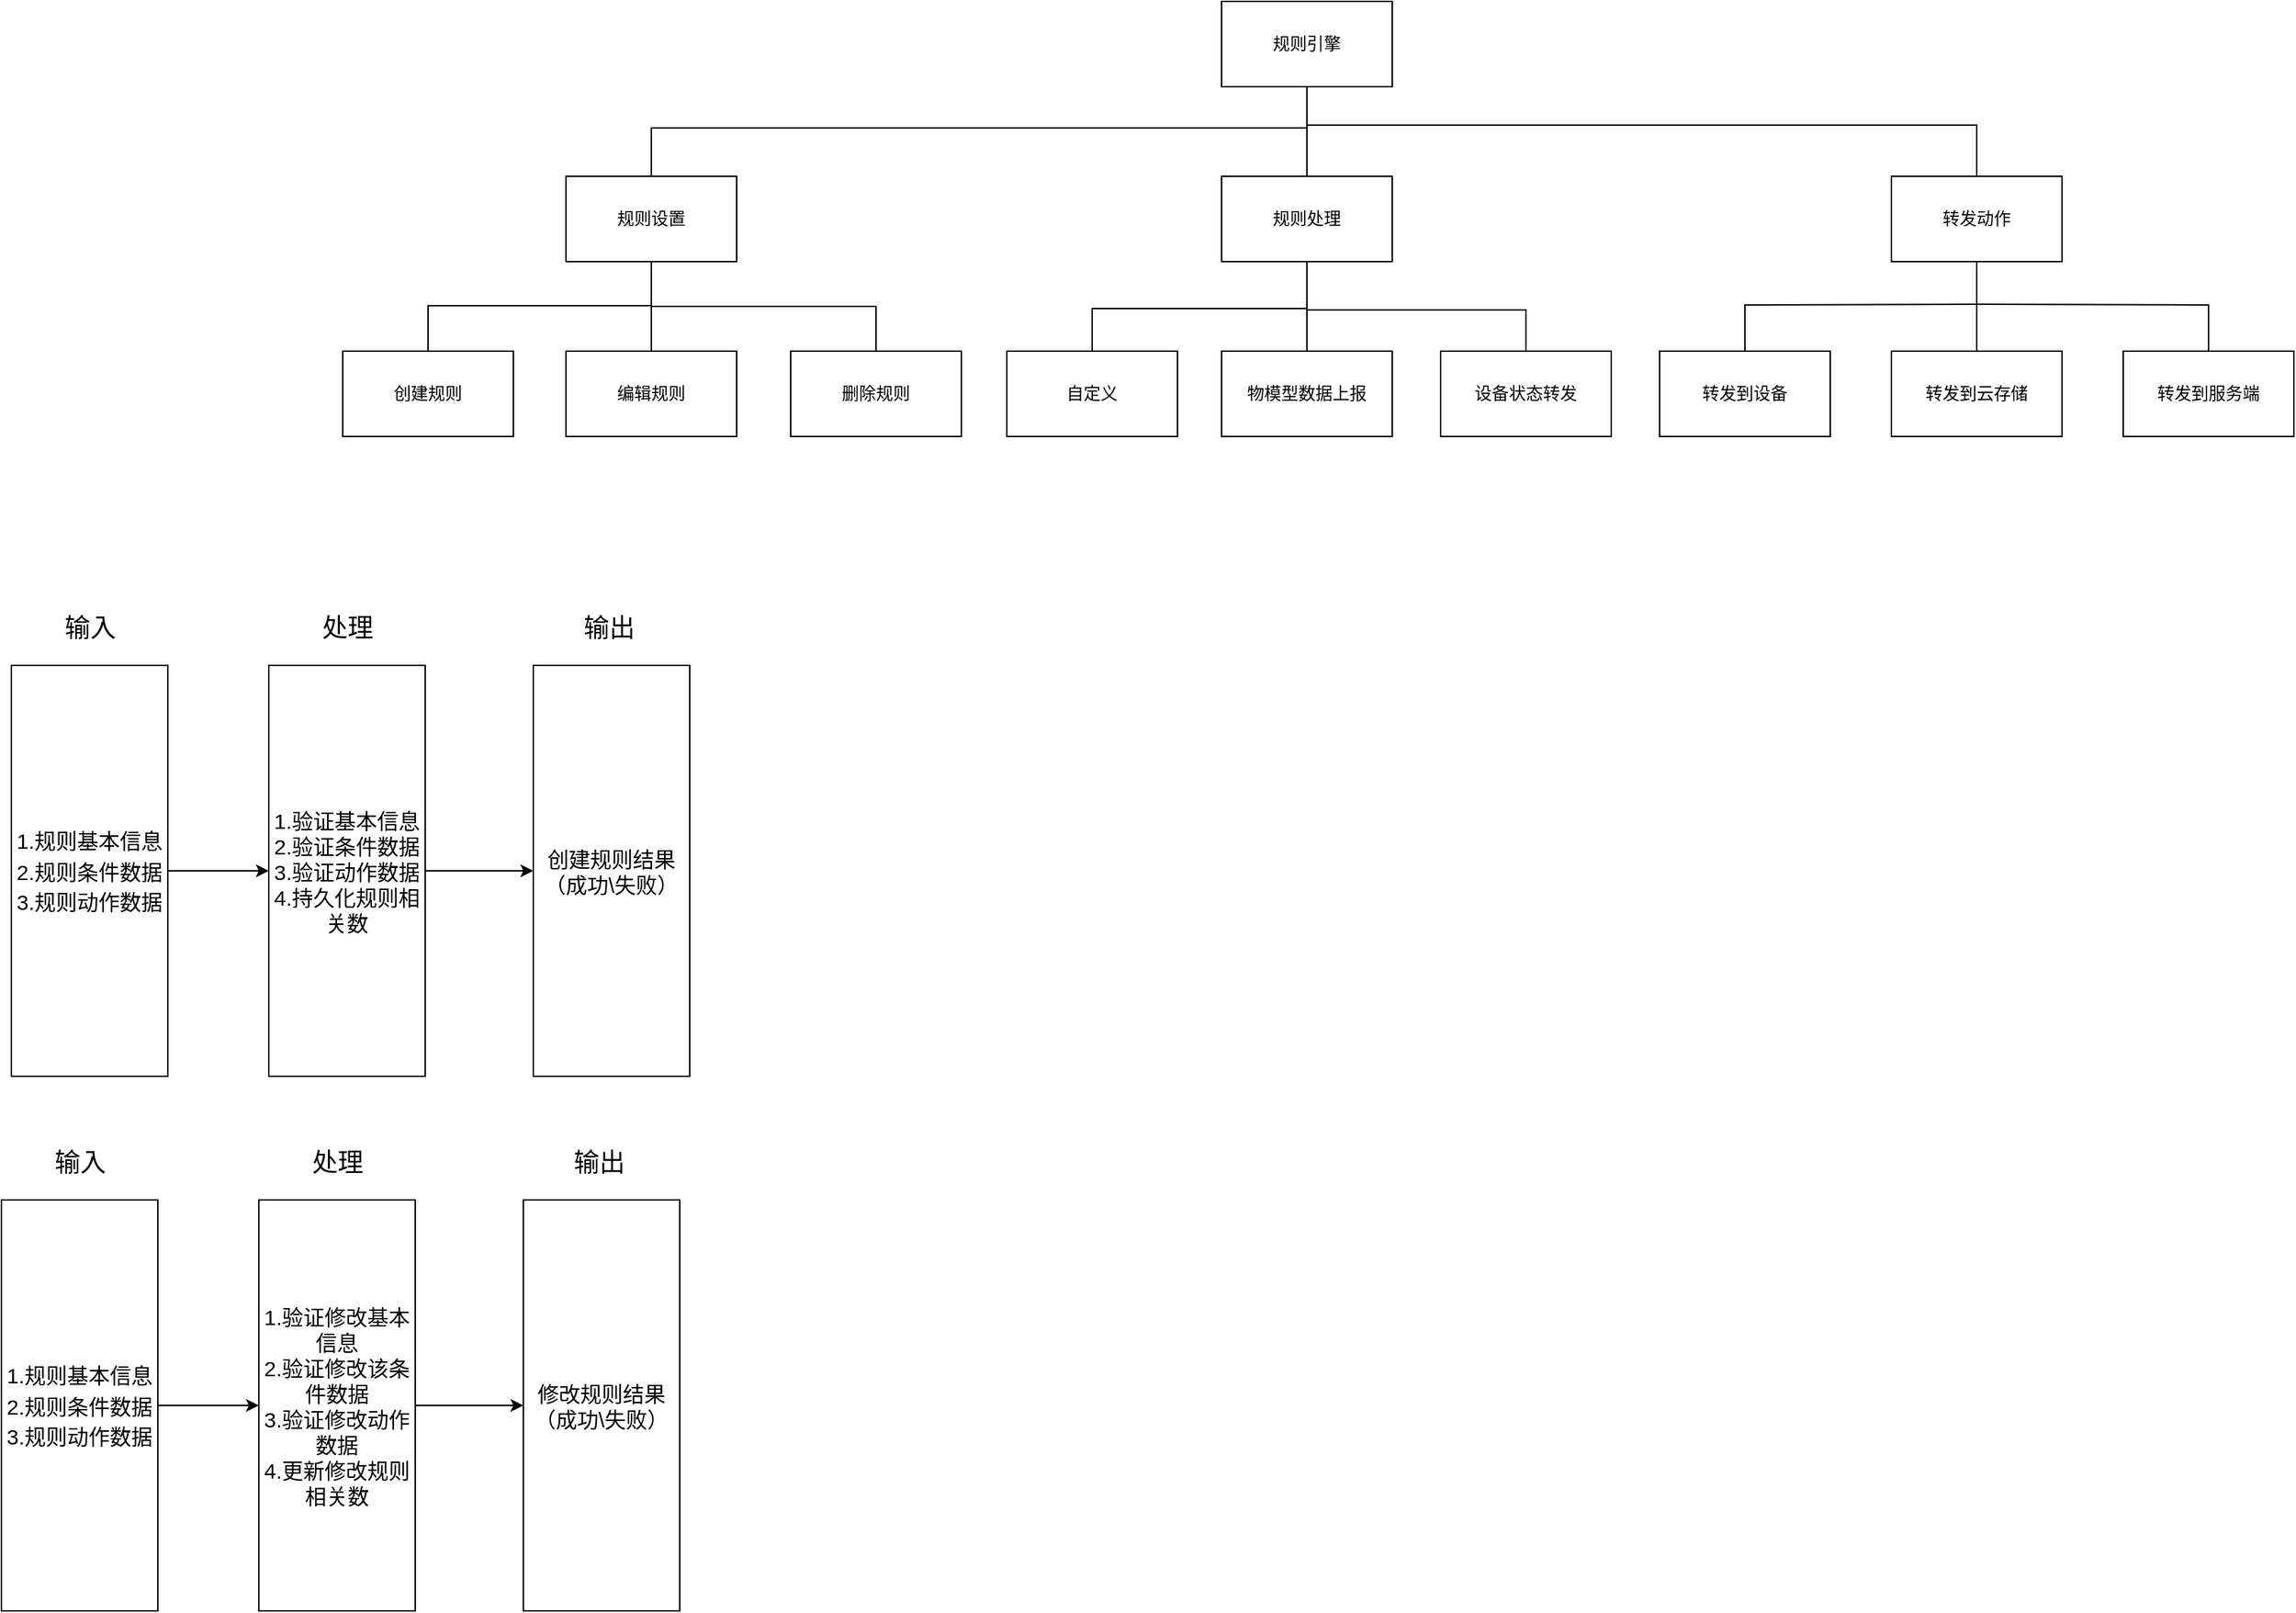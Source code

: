 <mxfile version="14.2.9" type="github">
  <diagram id="VscAiyuKWHetD42OGbaB" name="第 1 页">
    <mxGraphModel dx="1660" dy="474" grid="0" gridSize="10" guides="1" tooltips="1" connect="1" arrows="1" fold="1" page="0" pageScale="1" pageWidth="827" pageHeight="1169" math="0" shadow="0">
      <root>
        <mxCell id="0" />
        <mxCell id="1" parent="0" />
        <mxCell id="ewANI7Twm8QuBgvP3Snu-18" value="" style="edgeStyle=orthogonalEdgeStyle;rounded=0;orthogonalLoop=1;jettySize=auto;html=1;endArrow=none;endFill=0;" parent="1" source="ewANI7Twm8QuBgvP3Snu-1" target="ewANI7Twm8QuBgvP3Snu-4" edge="1">
          <mxGeometry relative="1" as="geometry" />
        </mxCell>
        <mxCell id="ewANI7Twm8QuBgvP3Snu-28" style="edgeStyle=orthogonalEdgeStyle;rounded=0;orthogonalLoop=1;jettySize=auto;html=1;endArrow=none;endFill=0;" parent="1" target="ewANI7Twm8QuBgvP3Snu-2" edge="1">
          <mxGeometry relative="1" as="geometry">
            <mxPoint x="320" y="212" as="sourcePoint" />
            <Array as="points">
              <mxPoint x="-141" y="212" />
            </Array>
          </mxGeometry>
        </mxCell>
        <mxCell id="ewANI7Twm8QuBgvP3Snu-29" style="edgeStyle=orthogonalEdgeStyle;rounded=0;orthogonalLoop=1;jettySize=auto;html=1;endArrow=none;endFill=0;" parent="1" target="ewANI7Twm8QuBgvP3Snu-3" edge="1">
          <mxGeometry relative="1" as="geometry">
            <mxPoint x="320" y="210" as="sourcePoint" />
            <Array as="points">
              <mxPoint x="791" y="210" />
            </Array>
          </mxGeometry>
        </mxCell>
        <mxCell id="ewANI7Twm8QuBgvP3Snu-1" value="规则引擎" style="rounded=0;whiteSpace=wrap;html=1;" parent="1" vertex="1">
          <mxGeometry x="260" y="123" width="120" height="60" as="geometry" />
        </mxCell>
        <mxCell id="ewANI7Twm8QuBgvP3Snu-23" value="" style="edgeStyle=none;rounded=0;orthogonalLoop=1;jettySize=auto;html=1;endArrow=none;endFill=0;" parent="1" source="ewANI7Twm8QuBgvP3Snu-2" target="ewANI7Twm8QuBgvP3Snu-8" edge="1">
          <mxGeometry relative="1" as="geometry" />
        </mxCell>
        <mxCell id="ewANI7Twm8QuBgvP3Snu-24" style="edgeStyle=orthogonalEdgeStyle;rounded=0;orthogonalLoop=1;jettySize=auto;html=1;exitX=0.5;exitY=1;exitDx=0;exitDy=0;entryX=0.5;entryY=0;entryDx=0;entryDy=0;endArrow=none;endFill=0;" parent="1" source="ewANI7Twm8QuBgvP3Snu-2" target="ewANI7Twm8QuBgvP3Snu-9" edge="1">
          <mxGeometry relative="1" as="geometry" />
        </mxCell>
        <mxCell id="ewANI7Twm8QuBgvP3Snu-25" style="edgeStyle=orthogonalEdgeStyle;rounded=0;orthogonalLoop=1;jettySize=auto;html=1;entryX=0.5;entryY=0;entryDx=0;entryDy=0;endArrow=none;endFill=0;" parent="1" target="ewANI7Twm8QuBgvP3Snu-7" edge="1">
          <mxGeometry relative="1" as="geometry">
            <mxPoint x="-141" y="337" as="sourcePoint" />
            <Array as="points">
              <mxPoint x="-201" y="337" />
              <mxPoint x="-298" y="337" />
            </Array>
          </mxGeometry>
        </mxCell>
        <mxCell id="ewANI7Twm8QuBgvP3Snu-2" value="规则设置" style="rounded=0;whiteSpace=wrap;html=1;" parent="1" vertex="1">
          <mxGeometry x="-201" y="246" width="120" height="60" as="geometry" />
        </mxCell>
        <mxCell id="ewANI7Twm8QuBgvP3Snu-30" value="" style="edgeStyle=orthogonalEdgeStyle;rounded=0;orthogonalLoop=1;jettySize=auto;html=1;endArrow=none;endFill=0;" parent="1" source="ewANI7Twm8QuBgvP3Snu-3" target="ewANI7Twm8QuBgvP3Snu-16" edge="1">
          <mxGeometry relative="1" as="geometry" />
        </mxCell>
        <mxCell id="ewANI7Twm8QuBgvP3Snu-31" style="edgeStyle=orthogonalEdgeStyle;rounded=0;orthogonalLoop=1;jettySize=auto;html=1;endArrow=none;endFill=0;" parent="1" target="ewANI7Twm8QuBgvP3Snu-15" edge="1">
          <mxGeometry relative="1" as="geometry">
            <mxPoint x="791" y="336" as="sourcePoint" />
          </mxGeometry>
        </mxCell>
        <mxCell id="ewANI7Twm8QuBgvP3Snu-32" style="edgeStyle=orthogonalEdgeStyle;rounded=0;orthogonalLoop=1;jettySize=auto;html=1;endArrow=none;endFill=0;" parent="1" target="ewANI7Twm8QuBgvP3Snu-17" edge="1">
          <mxGeometry relative="1" as="geometry">
            <mxPoint x="791" y="336" as="sourcePoint" />
          </mxGeometry>
        </mxCell>
        <mxCell id="ewANI7Twm8QuBgvP3Snu-3" value="转发动作" style="rounded=0;whiteSpace=wrap;html=1;" parent="1" vertex="1">
          <mxGeometry x="731" y="246" width="120" height="60" as="geometry" />
        </mxCell>
        <mxCell id="ewANI7Twm8QuBgvP3Snu-22" value="" style="edgeStyle=none;rounded=0;orthogonalLoop=1;jettySize=auto;html=1;endArrow=none;endFill=0;" parent="1" source="ewANI7Twm8QuBgvP3Snu-4" target="ewANI7Twm8QuBgvP3Snu-11" edge="1">
          <mxGeometry relative="1" as="geometry" />
        </mxCell>
        <mxCell id="ewANI7Twm8QuBgvP3Snu-26" style="edgeStyle=orthogonalEdgeStyle;rounded=0;orthogonalLoop=1;jettySize=auto;html=1;entryX=0.5;entryY=0;entryDx=0;entryDy=0;endArrow=none;endFill=0;" parent="1" target="ewANI7Twm8QuBgvP3Snu-10" edge="1">
          <mxGeometry relative="1" as="geometry">
            <mxPoint x="320" y="339" as="sourcePoint" />
            <Array as="points">
              <mxPoint x="169" y="339" />
            </Array>
          </mxGeometry>
        </mxCell>
        <mxCell id="ewANI7Twm8QuBgvP3Snu-27" style="edgeStyle=orthogonalEdgeStyle;rounded=0;orthogonalLoop=1;jettySize=auto;html=1;entryX=0.5;entryY=0;entryDx=0;entryDy=0;endArrow=none;endFill=0;" parent="1" target="ewANI7Twm8QuBgvP3Snu-13" edge="1">
          <mxGeometry relative="1" as="geometry">
            <mxPoint x="320" y="340" as="sourcePoint" />
            <Array as="points">
              <mxPoint x="380" y="340" />
              <mxPoint x="474" y="340" />
            </Array>
          </mxGeometry>
        </mxCell>
        <mxCell id="ewANI7Twm8QuBgvP3Snu-4" value="规则处理" style="rounded=0;whiteSpace=wrap;html=1;" parent="1" vertex="1">
          <mxGeometry x="260" y="246" width="120" height="60" as="geometry" />
        </mxCell>
        <mxCell id="ewANI7Twm8QuBgvP3Snu-7" value="创建规则" style="rounded=0;whiteSpace=wrap;html=1;" parent="1" vertex="1">
          <mxGeometry x="-358" y="369" width="120" height="60" as="geometry" />
        </mxCell>
        <mxCell id="ewANI7Twm8QuBgvP3Snu-8" value="编辑规则" style="rounded=0;whiteSpace=wrap;html=1;" parent="1" vertex="1">
          <mxGeometry x="-201" y="369" width="120" height="60" as="geometry" />
        </mxCell>
        <mxCell id="ewANI7Twm8QuBgvP3Snu-9" value="删除规则" style="rounded=0;whiteSpace=wrap;html=1;" parent="1" vertex="1">
          <mxGeometry x="-43" y="369" width="120" height="60" as="geometry" />
        </mxCell>
        <mxCell id="ewANI7Twm8QuBgvP3Snu-10" value="自定义" style="rounded=0;whiteSpace=wrap;html=1;" parent="1" vertex="1">
          <mxGeometry x="109" y="369" width="120" height="60" as="geometry" />
        </mxCell>
        <mxCell id="ewANI7Twm8QuBgvP3Snu-11" value="物模型数据上报" style="rounded=0;whiteSpace=wrap;html=1;" parent="1" vertex="1">
          <mxGeometry x="260" y="369" width="120" height="60" as="geometry" />
        </mxCell>
        <mxCell id="ewANI7Twm8QuBgvP3Snu-13" value="设备状态转发" style="rounded=0;whiteSpace=wrap;html=1;" parent="1" vertex="1">
          <mxGeometry x="414" y="369" width="120" height="60" as="geometry" />
        </mxCell>
        <mxCell id="ewANI7Twm8QuBgvP3Snu-15" value="转发到设备" style="rounded=0;whiteSpace=wrap;html=1;" parent="1" vertex="1">
          <mxGeometry x="568" y="369" width="120" height="60" as="geometry" />
        </mxCell>
        <mxCell id="ewANI7Twm8QuBgvP3Snu-16" value="转发到云存储" style="rounded=0;whiteSpace=wrap;html=1;" parent="1" vertex="1">
          <mxGeometry x="731" y="369" width="120" height="60" as="geometry" />
        </mxCell>
        <mxCell id="ewANI7Twm8QuBgvP3Snu-17" value="转发到服务端" style="rounded=0;whiteSpace=wrap;html=1;" parent="1" vertex="1">
          <mxGeometry x="894" y="369" width="120" height="60" as="geometry" />
        </mxCell>
        <mxCell id="z9-GPWEVaoNOVswkqr81-26" value="" style="group" vertex="1" connectable="0" parent="1">
          <mxGeometry x="-591" y="551" width="477" height="328" as="geometry" />
        </mxCell>
        <mxCell id="z9-GPWEVaoNOVswkqr81-23" value="" style="group" vertex="1" connectable="0" parent="z9-GPWEVaoNOVswkqr81-26">
          <mxGeometry x="367" width="110" height="328" as="geometry" />
        </mxCell>
        <mxCell id="z9-GPWEVaoNOVswkqr81-17" value="创建规则结果（成功\失败）&lt;br&gt;" style="rounded=0;whiteSpace=wrap;html=1;fontSize=15;" vertex="1" parent="z9-GPWEVaoNOVswkqr81-23">
          <mxGeometry y="39" width="110" height="289" as="geometry" />
        </mxCell>
        <mxCell id="z9-GPWEVaoNOVswkqr81-20" value="输出" style="text;html=1;align=center;verticalAlign=middle;resizable=0;points=[];autosize=1;fontSize=18;" vertex="1" parent="z9-GPWEVaoNOVswkqr81-23">
          <mxGeometry x="30" width="46" height="26" as="geometry" />
        </mxCell>
        <mxCell id="z9-GPWEVaoNOVswkqr81-24" value="" style="group" vertex="1" connectable="0" parent="z9-GPWEVaoNOVswkqr81-26">
          <mxGeometry x="181" width="110" height="328" as="geometry" />
        </mxCell>
        <mxCell id="z9-GPWEVaoNOVswkqr81-16" value="&lt;font style=&quot;font-size: 15px&quot;&gt;1.验证基本信息&lt;br&gt;2.验证条件数据&lt;br&gt;3.验证动作数据&lt;br&gt;4.持久化规则相关数&lt;br&gt;&lt;/font&gt;" style="rounded=0;whiteSpace=wrap;html=1;fontSize=15;" vertex="1" parent="z9-GPWEVaoNOVswkqr81-24">
          <mxGeometry y="39" width="110" height="289" as="geometry" />
        </mxCell>
        <mxCell id="z9-GPWEVaoNOVswkqr81-19" value="处理" style="text;html=1;align=center;verticalAlign=middle;resizable=0;points=[];autosize=1;fontSize=18;" vertex="1" parent="z9-GPWEVaoNOVswkqr81-24">
          <mxGeometry x="32" width="46" height="26" as="geometry" />
        </mxCell>
        <mxCell id="z9-GPWEVaoNOVswkqr81-25" value="" style="group" vertex="1" connectable="0" parent="z9-GPWEVaoNOVswkqr81-26">
          <mxGeometry width="110" height="328" as="geometry" />
        </mxCell>
        <mxCell id="z9-GPWEVaoNOVswkqr81-15" value="&lt;font style=&quot;font-size: 15px&quot;&gt;1.规则基本信息&lt;br&gt;2.规则条件数据&lt;br&gt;3.规则动作数据&lt;br&gt;&lt;/font&gt;" style="rounded=0;whiteSpace=wrap;html=1;fontSize=18;" vertex="1" parent="z9-GPWEVaoNOVswkqr81-25">
          <mxGeometry y="39" width="110" height="289" as="geometry" />
        </mxCell>
        <mxCell id="z9-GPWEVaoNOVswkqr81-18" value="输入" style="text;html=1;align=center;verticalAlign=middle;resizable=0;points=[];autosize=1;fontSize=18;" vertex="1" parent="z9-GPWEVaoNOVswkqr81-25">
          <mxGeometry x="32" width="46" height="26" as="geometry" />
        </mxCell>
        <mxCell id="z9-GPWEVaoNOVswkqr81-27" value="" style="endArrow=classic;html=1;fontSize=18;exitX=1;exitY=0.5;exitDx=0;exitDy=0;" edge="1" parent="z9-GPWEVaoNOVswkqr81-26" source="z9-GPWEVaoNOVswkqr81-15" target="z9-GPWEVaoNOVswkqr81-16">
          <mxGeometry width="50" height="50" relative="1" as="geometry">
            <mxPoint x="288" y="174" as="sourcePoint" />
            <mxPoint x="338" y="124" as="targetPoint" />
          </mxGeometry>
        </mxCell>
        <mxCell id="z9-GPWEVaoNOVswkqr81-29" style="edgeStyle=orthogonalEdgeStyle;rounded=0;orthogonalLoop=1;jettySize=auto;html=1;exitX=1;exitY=0.5;exitDx=0;exitDy=0;entryX=0;entryY=0.5;entryDx=0;entryDy=0;endArrow=classic;endFill=1;fontSize=18;" edge="1" parent="z9-GPWEVaoNOVswkqr81-26" source="z9-GPWEVaoNOVswkqr81-16" target="z9-GPWEVaoNOVswkqr81-17">
          <mxGeometry relative="1" as="geometry" />
        </mxCell>
        <mxCell id="z9-GPWEVaoNOVswkqr81-30" value="" style="group" vertex="1" connectable="0" parent="1">
          <mxGeometry x="-598" y="927" width="477" height="328" as="geometry" />
        </mxCell>
        <mxCell id="z9-GPWEVaoNOVswkqr81-31" value="" style="group" vertex="1" connectable="0" parent="z9-GPWEVaoNOVswkqr81-30">
          <mxGeometry x="367" width="110" height="328" as="geometry" />
        </mxCell>
        <mxCell id="z9-GPWEVaoNOVswkqr81-32" value="修改规则结果（成功\失败）" style="rounded=0;whiteSpace=wrap;html=1;fontSize=15;" vertex="1" parent="z9-GPWEVaoNOVswkqr81-31">
          <mxGeometry y="39" width="110" height="289" as="geometry" />
        </mxCell>
        <mxCell id="z9-GPWEVaoNOVswkqr81-33" value="输出" style="text;html=1;align=center;verticalAlign=middle;resizable=0;points=[];autosize=1;fontSize=18;" vertex="1" parent="z9-GPWEVaoNOVswkqr81-31">
          <mxGeometry x="30" width="46" height="26" as="geometry" />
        </mxCell>
        <mxCell id="z9-GPWEVaoNOVswkqr81-34" value="" style="group" vertex="1" connectable="0" parent="z9-GPWEVaoNOVswkqr81-30">
          <mxGeometry x="181" width="110" height="328" as="geometry" />
        </mxCell>
        <mxCell id="z9-GPWEVaoNOVswkqr81-35" value="&lt;font style=&quot;font-size: 15px&quot;&gt;1.验证修改基本信息&lt;br&gt;2.验证修改该条件数据&lt;br&gt;3.验证修改动作数据&lt;br&gt;4.更新修改规则相关数&lt;br&gt;&lt;/font&gt;" style="rounded=0;whiteSpace=wrap;html=1;fontSize=15;" vertex="1" parent="z9-GPWEVaoNOVswkqr81-34">
          <mxGeometry y="39" width="110" height="289" as="geometry" />
        </mxCell>
        <mxCell id="z9-GPWEVaoNOVswkqr81-36" value="处理" style="text;html=1;align=center;verticalAlign=middle;resizable=0;points=[];autosize=1;fontSize=18;" vertex="1" parent="z9-GPWEVaoNOVswkqr81-34">
          <mxGeometry x="32" width="46" height="26" as="geometry" />
        </mxCell>
        <mxCell id="z9-GPWEVaoNOVswkqr81-37" value="" style="group" vertex="1" connectable="0" parent="z9-GPWEVaoNOVswkqr81-30">
          <mxGeometry width="110" height="328" as="geometry" />
        </mxCell>
        <mxCell id="z9-GPWEVaoNOVswkqr81-38" value="&lt;font style=&quot;font-size: 15px&quot;&gt;1.规则基本信息&lt;br&gt;2.规则条件数据&lt;br&gt;3.规则动作数据&lt;br&gt;&lt;/font&gt;" style="rounded=0;whiteSpace=wrap;html=1;fontSize=18;" vertex="1" parent="z9-GPWEVaoNOVswkqr81-37">
          <mxGeometry y="39" width="110" height="289" as="geometry" />
        </mxCell>
        <mxCell id="z9-GPWEVaoNOVswkqr81-39" value="输入" style="text;html=1;align=center;verticalAlign=middle;resizable=0;points=[];autosize=1;fontSize=18;" vertex="1" parent="z9-GPWEVaoNOVswkqr81-37">
          <mxGeometry x="32" width="46" height="26" as="geometry" />
        </mxCell>
        <mxCell id="z9-GPWEVaoNOVswkqr81-40" value="" style="endArrow=classic;html=1;fontSize=18;exitX=1;exitY=0.5;exitDx=0;exitDy=0;" edge="1" parent="z9-GPWEVaoNOVswkqr81-30" source="z9-GPWEVaoNOVswkqr81-38" target="z9-GPWEVaoNOVswkqr81-35">
          <mxGeometry width="50" height="50" relative="1" as="geometry">
            <mxPoint x="288" y="174" as="sourcePoint" />
            <mxPoint x="338" y="124" as="targetPoint" />
          </mxGeometry>
        </mxCell>
        <mxCell id="z9-GPWEVaoNOVswkqr81-41" style="edgeStyle=orthogonalEdgeStyle;rounded=0;orthogonalLoop=1;jettySize=auto;html=1;exitX=1;exitY=0.5;exitDx=0;exitDy=0;entryX=0;entryY=0.5;entryDx=0;entryDy=0;endArrow=classic;endFill=1;fontSize=18;" edge="1" parent="z9-GPWEVaoNOVswkqr81-30" source="z9-GPWEVaoNOVswkqr81-35" target="z9-GPWEVaoNOVswkqr81-32">
          <mxGeometry relative="1" as="geometry" />
        </mxCell>
      </root>
    </mxGraphModel>
  </diagram>
</mxfile>
